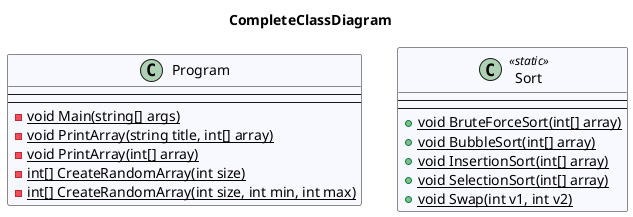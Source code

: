 @startuml CompleteClassDiagram
title CompleteClassDiagram
 class Program #GhostWhite {
---
---
- {static} void Main(string[] args)
- {static} void PrintArray(string title, int[] array)
- {static} void PrintArray(int[] array)
- {static} int[] CreateRandomArray(int size)
- {static} int[] CreateRandomArray(int size, int min, int max)
}
 class Sort << static >> #GhostWhite {
---
---
+ {static} void BruteForceSort(int[] array)
+ {static} void BubbleSort(int[] array)
+ {static} void InsertionSort(int[] array)
+ {static} void SelectionSort(int[] array)
+ {static} void Swap(int v1, int v2)
}
@enduml
